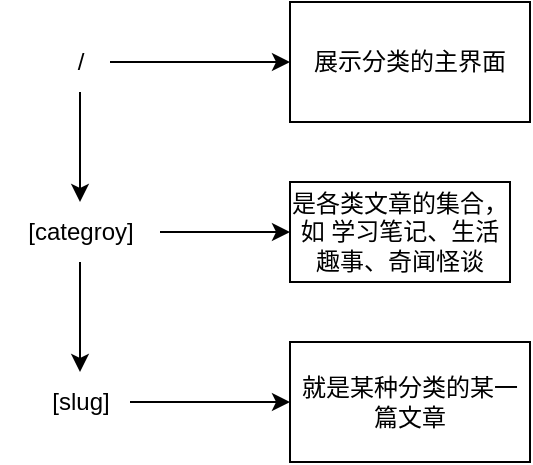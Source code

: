 <mxfile>
    <diagram id="sdOhtXi0Apvx0klmCXcq" name="第 1 页">
        <mxGraphModel dx="768" dy="383" grid="1" gridSize="10" guides="1" tooltips="1" connect="1" arrows="1" fold="1" page="1" pageScale="1" pageWidth="827" pageHeight="1169" math="0" shadow="0">
            <root>
                <mxCell id="0"/>
                <mxCell id="1" parent="0"/>
                <mxCell id="16" value="" style="edgeStyle=none;html=1;" edge="1" parent="1" source="3" target="17">
                    <mxGeometry relative="1" as="geometry">
                        <mxPoint x="580" y="120" as="targetPoint"/>
                    </mxGeometry>
                </mxCell>
                <mxCell id="19" value="" style="edgeStyle=none;html=1;" edge="1" parent="1" source="3" target="4">
                    <mxGeometry relative="1" as="geometry"/>
                </mxCell>
                <mxCell id="3" value="/" style="text;html=1;align=center;verticalAlign=middle;resizable=0;points=[];autosize=1;strokeColor=none;fillColor=none;" vertex="1" parent="1">
                    <mxGeometry x="425" y="105" width="30" height="30" as="geometry"/>
                </mxCell>
                <mxCell id="9" value="" style="edgeStyle=none;html=1;" edge="1" parent="1" source="4" target="8">
                    <mxGeometry relative="1" as="geometry"/>
                </mxCell>
                <mxCell id="11" value="" style="edgeStyle=none;html=1;" edge="1" parent="1" source="4" target="10">
                    <mxGeometry relative="1" as="geometry"/>
                </mxCell>
                <mxCell id="4" value="[categroy]" style="text;html=1;align=center;verticalAlign=middle;resizable=0;points=[];autosize=1;strokeColor=none;fillColor=none;" vertex="1" parent="1">
                    <mxGeometry x="400" y="190" width="80" height="30" as="geometry"/>
                </mxCell>
                <mxCell id="8" value="是各类文章的集合，如 学习笔记、生活趣事、奇闻怪谈" style="whiteSpace=wrap;html=1;" vertex="1" parent="1">
                    <mxGeometry x="545" y="180" width="110" height="50" as="geometry"/>
                </mxCell>
                <mxCell id="13" value="" style="edgeStyle=none;html=1;" edge="1" parent="1" source="10" target="12">
                    <mxGeometry relative="1" as="geometry"/>
                </mxCell>
                <mxCell id="10" value="[slug]" style="text;html=1;align=center;verticalAlign=middle;resizable=0;points=[];autosize=1;strokeColor=none;fillColor=none;" vertex="1" parent="1">
                    <mxGeometry x="415" y="275" width="50" height="30" as="geometry"/>
                </mxCell>
                <mxCell id="12" value="就是某种分类的某一篇文章" style="whiteSpace=wrap;html=1;" vertex="1" parent="1">
                    <mxGeometry x="545" y="260" width="120" height="60" as="geometry"/>
                </mxCell>
                <mxCell id="17" value="展示分类的主界面" style="rounded=0;whiteSpace=wrap;html=1;" vertex="1" parent="1">
                    <mxGeometry x="545" y="90.0" width="120" height="60" as="geometry"/>
                </mxCell>
            </root>
        </mxGraphModel>
    </diagram>
</mxfile>